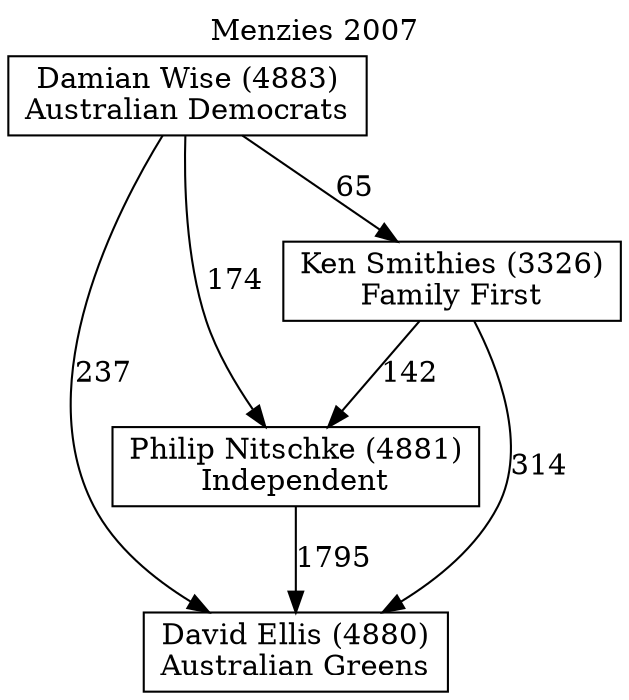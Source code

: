 // House preference flow
digraph "David Ellis (4880)_Menzies_2007" {
	graph [label="Menzies 2007" labelloc=t mclimit=10]
	node [shape=box]
	"David Ellis (4880)" [label="David Ellis (4880)
Australian Greens"]
	"Philip Nitschke (4881)" [label="Philip Nitschke (4881)
Independent"]
	"Ken Smithies (3326)" [label="Ken Smithies (3326)
Family First"]
	"Damian Wise (4883)" [label="Damian Wise (4883)
Australian Democrats"]
	"David Ellis (4880)" [label="David Ellis (4880)
Australian Greens"]
	"Ken Smithies (3326)" [label="Ken Smithies (3326)
Family First"]
	"Damian Wise (4883)" [label="Damian Wise (4883)
Australian Democrats"]
	"David Ellis (4880)" [label="David Ellis (4880)
Australian Greens"]
	"Damian Wise (4883)" [label="Damian Wise (4883)
Australian Democrats"]
	"Damian Wise (4883)" [label="Damian Wise (4883)
Australian Democrats"]
	"Ken Smithies (3326)" [label="Ken Smithies (3326)
Family First"]
	"Damian Wise (4883)" [label="Damian Wise (4883)
Australian Democrats"]
	"Damian Wise (4883)" [label="Damian Wise (4883)
Australian Democrats"]
	"Philip Nitschke (4881)" [label="Philip Nitschke (4881)
Independent"]
	"Ken Smithies (3326)" [label="Ken Smithies (3326)
Family First"]
	"Damian Wise (4883)" [label="Damian Wise (4883)
Australian Democrats"]
	"Philip Nitschke (4881)" [label="Philip Nitschke (4881)
Independent"]
	"Damian Wise (4883)" [label="Damian Wise (4883)
Australian Democrats"]
	"Damian Wise (4883)" [label="Damian Wise (4883)
Australian Democrats"]
	"Ken Smithies (3326)" [label="Ken Smithies (3326)
Family First"]
	"Damian Wise (4883)" [label="Damian Wise (4883)
Australian Democrats"]
	"Damian Wise (4883)" [label="Damian Wise (4883)
Australian Democrats"]
	"Philip Nitschke (4881)" -> "David Ellis (4880)" [label=1795]
	"Ken Smithies (3326)" -> "Philip Nitschke (4881)" [label=142]
	"Damian Wise (4883)" -> "Ken Smithies (3326)" [label=65]
	"Ken Smithies (3326)" -> "David Ellis (4880)" [label=314]
	"Damian Wise (4883)" -> "David Ellis (4880)" [label=237]
	"Damian Wise (4883)" -> "Philip Nitschke (4881)" [label=174]
}
